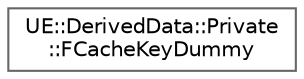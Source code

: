digraph "Graphical Class Hierarchy"
{
 // INTERACTIVE_SVG=YES
 // LATEX_PDF_SIZE
  bgcolor="transparent";
  edge [fontname=Helvetica,fontsize=10,labelfontname=Helvetica,labelfontsize=10];
  node [fontname=Helvetica,fontsize=10,shape=box,height=0.2,width=0.4];
  rankdir="LR";
  Node0 [id="Node000000",label="UE::DerivedData::Private\l::FCacheKeyDummy",height=0.2,width=0.4,color="grey40", fillcolor="white", style="filled",URL="$dc/d7a/structUE_1_1DerivedData_1_1Private_1_1FCacheKeyDummy.html",tooltip=" "];
}
